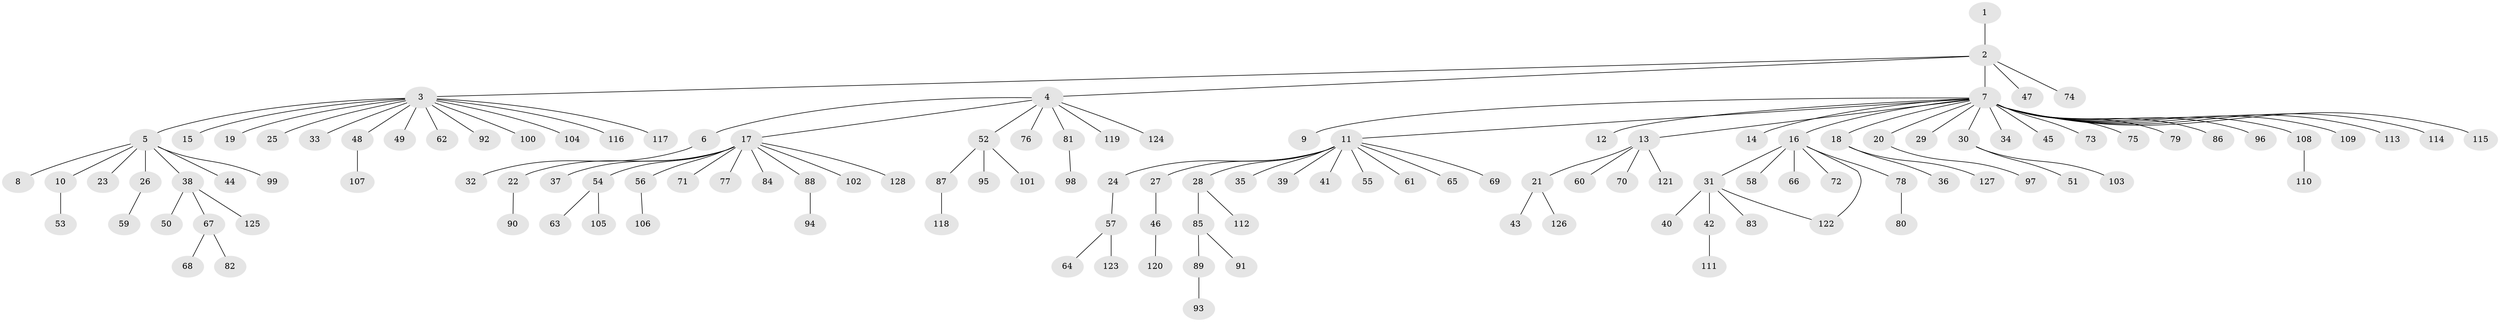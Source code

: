 // Generated by graph-tools (version 1.1) at 2025/11/02/27/25 16:11:11]
// undirected, 128 vertices, 128 edges
graph export_dot {
graph [start="1"]
  node [color=gray90,style=filled];
  1;
  2;
  3;
  4;
  5;
  6;
  7;
  8;
  9;
  10;
  11;
  12;
  13;
  14;
  15;
  16;
  17;
  18;
  19;
  20;
  21;
  22;
  23;
  24;
  25;
  26;
  27;
  28;
  29;
  30;
  31;
  32;
  33;
  34;
  35;
  36;
  37;
  38;
  39;
  40;
  41;
  42;
  43;
  44;
  45;
  46;
  47;
  48;
  49;
  50;
  51;
  52;
  53;
  54;
  55;
  56;
  57;
  58;
  59;
  60;
  61;
  62;
  63;
  64;
  65;
  66;
  67;
  68;
  69;
  70;
  71;
  72;
  73;
  74;
  75;
  76;
  77;
  78;
  79;
  80;
  81;
  82;
  83;
  84;
  85;
  86;
  87;
  88;
  89;
  90;
  91;
  92;
  93;
  94;
  95;
  96;
  97;
  98;
  99;
  100;
  101;
  102;
  103;
  104;
  105;
  106;
  107;
  108;
  109;
  110;
  111;
  112;
  113;
  114;
  115;
  116;
  117;
  118;
  119;
  120;
  121;
  122;
  123;
  124;
  125;
  126;
  127;
  128;
  1 -- 2;
  2 -- 3;
  2 -- 4;
  2 -- 7;
  2 -- 47;
  2 -- 74;
  3 -- 5;
  3 -- 15;
  3 -- 19;
  3 -- 25;
  3 -- 33;
  3 -- 48;
  3 -- 49;
  3 -- 62;
  3 -- 92;
  3 -- 100;
  3 -- 104;
  3 -- 116;
  3 -- 117;
  4 -- 6;
  4 -- 17;
  4 -- 52;
  4 -- 76;
  4 -- 81;
  4 -- 119;
  4 -- 124;
  5 -- 8;
  5 -- 10;
  5 -- 23;
  5 -- 26;
  5 -- 38;
  5 -- 44;
  5 -- 99;
  6 -- 32;
  7 -- 9;
  7 -- 11;
  7 -- 12;
  7 -- 13;
  7 -- 14;
  7 -- 16;
  7 -- 18;
  7 -- 20;
  7 -- 29;
  7 -- 30;
  7 -- 34;
  7 -- 45;
  7 -- 73;
  7 -- 75;
  7 -- 79;
  7 -- 86;
  7 -- 96;
  7 -- 108;
  7 -- 109;
  7 -- 113;
  7 -- 114;
  7 -- 115;
  10 -- 53;
  11 -- 24;
  11 -- 27;
  11 -- 28;
  11 -- 35;
  11 -- 39;
  11 -- 41;
  11 -- 55;
  11 -- 61;
  11 -- 65;
  11 -- 69;
  13 -- 21;
  13 -- 60;
  13 -- 70;
  13 -- 121;
  16 -- 31;
  16 -- 58;
  16 -- 66;
  16 -- 72;
  16 -- 78;
  16 -- 122;
  17 -- 22;
  17 -- 37;
  17 -- 54;
  17 -- 56;
  17 -- 71;
  17 -- 77;
  17 -- 84;
  17 -- 88;
  17 -- 102;
  17 -- 128;
  18 -- 36;
  18 -- 127;
  20 -- 97;
  21 -- 43;
  21 -- 126;
  22 -- 90;
  24 -- 57;
  26 -- 59;
  27 -- 46;
  28 -- 85;
  28 -- 112;
  30 -- 51;
  30 -- 103;
  31 -- 40;
  31 -- 42;
  31 -- 83;
  31 -- 122;
  38 -- 50;
  38 -- 67;
  38 -- 125;
  42 -- 111;
  46 -- 120;
  48 -- 107;
  52 -- 87;
  52 -- 95;
  52 -- 101;
  54 -- 63;
  54 -- 105;
  56 -- 106;
  57 -- 64;
  57 -- 123;
  67 -- 68;
  67 -- 82;
  78 -- 80;
  81 -- 98;
  85 -- 89;
  85 -- 91;
  87 -- 118;
  88 -- 94;
  89 -- 93;
  108 -- 110;
}
